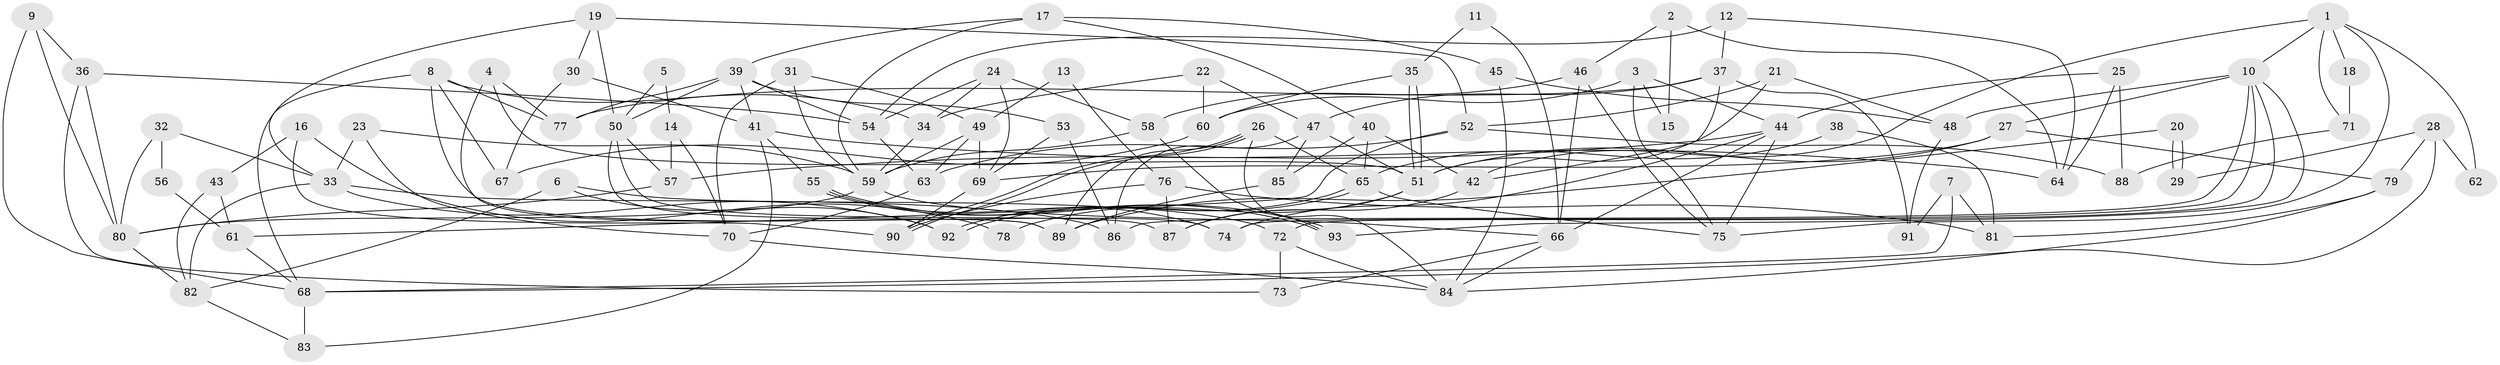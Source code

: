 // Generated by graph-tools (version 1.1) at 2025/15/03/09/25 04:15:18]
// undirected, 93 vertices, 186 edges
graph export_dot {
graph [start="1"]
  node [color=gray90,style=filled];
  1;
  2;
  3;
  4;
  5;
  6;
  7;
  8;
  9;
  10;
  11;
  12;
  13;
  14;
  15;
  16;
  17;
  18;
  19;
  20;
  21;
  22;
  23;
  24;
  25;
  26;
  27;
  28;
  29;
  30;
  31;
  32;
  33;
  34;
  35;
  36;
  37;
  38;
  39;
  40;
  41;
  42;
  43;
  44;
  45;
  46;
  47;
  48;
  49;
  50;
  51;
  52;
  53;
  54;
  55;
  56;
  57;
  58;
  59;
  60;
  61;
  62;
  63;
  64;
  65;
  66;
  67;
  68;
  69;
  70;
  71;
  72;
  73;
  74;
  75;
  76;
  77;
  78;
  79;
  80;
  81;
  82;
  83;
  84;
  85;
  86;
  87;
  88;
  89;
  90;
  91;
  92;
  93;
  1 -- 10;
  1 -- 42;
  1 -- 18;
  1 -- 62;
  1 -- 71;
  1 -- 75;
  2 -- 64;
  2 -- 46;
  2 -- 15;
  3 -- 44;
  3 -- 75;
  3 -- 15;
  3 -- 60;
  4 -- 89;
  4 -- 51;
  4 -- 77;
  5 -- 14;
  5 -- 50;
  6 -- 82;
  6 -- 92;
  6 -- 72;
  7 -- 68;
  7 -- 81;
  7 -- 91;
  8 -- 74;
  8 -- 34;
  8 -- 67;
  8 -- 68;
  8 -- 77;
  9 -- 80;
  9 -- 36;
  9 -- 68;
  10 -- 72;
  10 -- 74;
  10 -- 27;
  10 -- 48;
  10 -- 86;
  10 -- 93;
  11 -- 35;
  11 -- 66;
  12 -- 54;
  12 -- 37;
  12 -- 64;
  13 -- 76;
  13 -- 49;
  14 -- 57;
  14 -- 70;
  16 -- 90;
  16 -- 43;
  16 -- 78;
  17 -- 59;
  17 -- 39;
  17 -- 40;
  17 -- 45;
  18 -- 71;
  19 -- 52;
  19 -- 50;
  19 -- 30;
  19 -- 33;
  20 -- 29;
  20 -- 29;
  20 -- 89;
  21 -- 48;
  21 -- 51;
  21 -- 52;
  22 -- 47;
  22 -- 34;
  22 -- 60;
  23 -- 59;
  23 -- 33;
  23 -- 70;
  24 -- 69;
  24 -- 54;
  24 -- 34;
  24 -- 58;
  25 -- 44;
  25 -- 64;
  25 -- 88;
  26 -- 84;
  26 -- 90;
  26 -- 90;
  26 -- 65;
  26 -- 89;
  27 -- 69;
  27 -- 51;
  27 -- 79;
  28 -- 68;
  28 -- 79;
  28 -- 29;
  28 -- 62;
  30 -- 67;
  30 -- 41;
  31 -- 70;
  31 -- 59;
  31 -- 49;
  32 -- 80;
  32 -- 33;
  32 -- 56;
  33 -- 86;
  33 -- 82;
  33 -- 92;
  34 -- 59;
  35 -- 51;
  35 -- 51;
  35 -- 60;
  36 -- 80;
  36 -- 54;
  36 -- 73;
  37 -- 42;
  37 -- 77;
  37 -- 47;
  37 -- 91;
  38 -- 81;
  38 -- 65;
  39 -- 41;
  39 -- 77;
  39 -- 50;
  39 -- 53;
  39 -- 54;
  40 -- 65;
  40 -- 42;
  40 -- 85;
  41 -- 83;
  41 -- 55;
  41 -- 64;
  42 -- 87;
  43 -- 61;
  43 -- 82;
  44 -- 66;
  44 -- 75;
  44 -- 57;
  44 -- 74;
  45 -- 48;
  45 -- 84;
  46 -- 75;
  46 -- 58;
  46 -- 66;
  47 -- 51;
  47 -- 85;
  47 -- 86;
  48 -- 91;
  49 -- 59;
  49 -- 63;
  49 -- 69;
  50 -- 89;
  50 -- 57;
  50 -- 87;
  51 -- 78;
  51 -- 87;
  52 -- 63;
  52 -- 61;
  52 -- 88;
  53 -- 86;
  53 -- 69;
  54 -- 63;
  55 -- 93;
  55 -- 93;
  55 -- 74;
  56 -- 61;
  57 -- 80;
  58 -- 93;
  58 -- 59;
  59 -- 66;
  59 -- 80;
  60 -- 67;
  61 -- 68;
  63 -- 70;
  65 -- 92;
  65 -- 92;
  65 -- 75;
  66 -- 84;
  66 -- 73;
  68 -- 83;
  69 -- 90;
  70 -- 84;
  71 -- 88;
  72 -- 73;
  72 -- 84;
  76 -- 90;
  76 -- 87;
  76 -- 81;
  79 -- 84;
  79 -- 81;
  80 -- 82;
  82 -- 83;
  85 -- 89;
}
